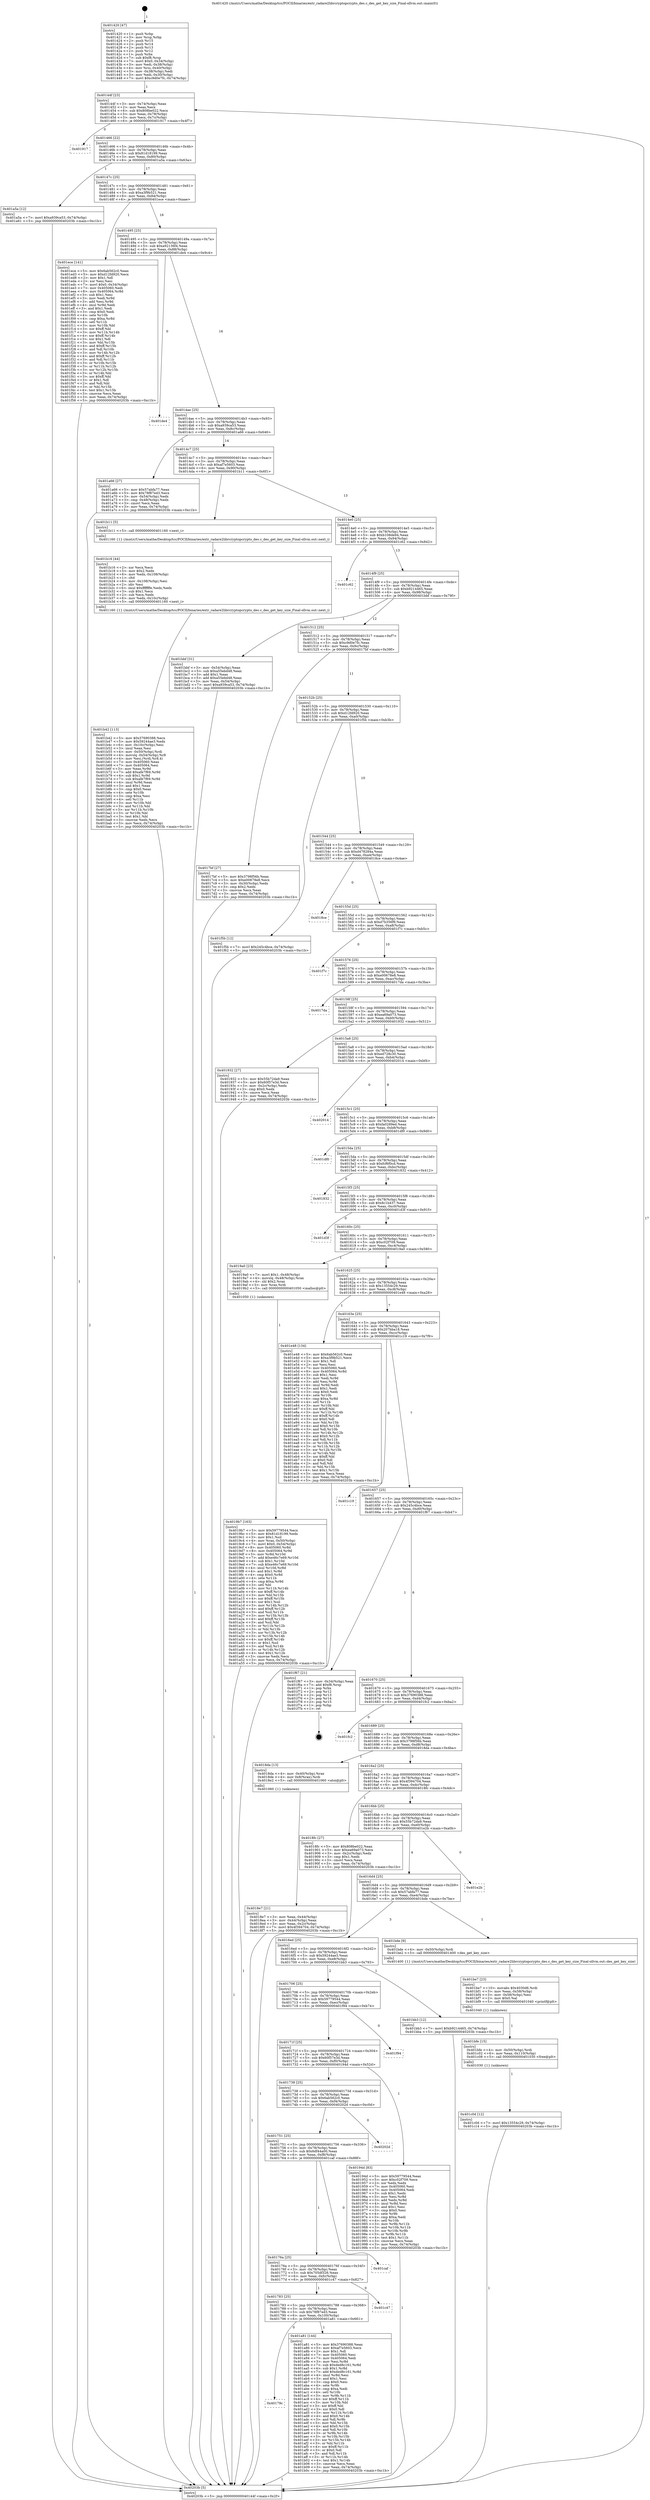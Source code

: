 digraph "0x401420" {
  label = "0x401420 (/mnt/c/Users/mathe/Desktop/tcc/POCII/binaries/extr_radare2librcryptopcrypto_des.c_des_get_key_size_Final-ollvm.out::main(0))"
  labelloc = "t"
  node[shape=record]

  Entry [label="",width=0.3,height=0.3,shape=circle,fillcolor=black,style=filled]
  "0x40144f" [label="{
     0x40144f [23]\l
     | [instrs]\l
     &nbsp;&nbsp;0x40144f \<+3\>: mov -0x74(%rbp),%eax\l
     &nbsp;&nbsp;0x401452 \<+2\>: mov %eax,%ecx\l
     &nbsp;&nbsp;0x401454 \<+6\>: sub $0x808be022,%ecx\l
     &nbsp;&nbsp;0x40145a \<+3\>: mov %eax,-0x78(%rbp)\l
     &nbsp;&nbsp;0x40145d \<+3\>: mov %ecx,-0x7c(%rbp)\l
     &nbsp;&nbsp;0x401460 \<+6\>: je 0000000000401917 \<main+0x4f7\>\l
  }"]
  "0x401917" [label="{
     0x401917\l
  }", style=dashed]
  "0x401466" [label="{
     0x401466 [22]\l
     | [instrs]\l
     &nbsp;&nbsp;0x401466 \<+5\>: jmp 000000000040146b \<main+0x4b\>\l
     &nbsp;&nbsp;0x40146b \<+3\>: mov -0x78(%rbp),%eax\l
     &nbsp;&nbsp;0x40146e \<+5\>: sub $0x81d18199,%eax\l
     &nbsp;&nbsp;0x401473 \<+3\>: mov %eax,-0x80(%rbp)\l
     &nbsp;&nbsp;0x401476 \<+6\>: je 0000000000401a5a \<main+0x63a\>\l
  }"]
  Exit [label="",width=0.3,height=0.3,shape=circle,fillcolor=black,style=filled,peripheries=2]
  "0x401a5a" [label="{
     0x401a5a [12]\l
     | [instrs]\l
     &nbsp;&nbsp;0x401a5a \<+7\>: movl $0xa939ca53,-0x74(%rbp)\l
     &nbsp;&nbsp;0x401a61 \<+5\>: jmp 000000000040203b \<main+0xc1b\>\l
  }"]
  "0x40147c" [label="{
     0x40147c [25]\l
     | [instrs]\l
     &nbsp;&nbsp;0x40147c \<+5\>: jmp 0000000000401481 \<main+0x61\>\l
     &nbsp;&nbsp;0x401481 \<+3\>: mov -0x78(%rbp),%eax\l
     &nbsp;&nbsp;0x401484 \<+5\>: sub $0xa3f9b521,%eax\l
     &nbsp;&nbsp;0x401489 \<+6\>: mov %eax,-0x84(%rbp)\l
     &nbsp;&nbsp;0x40148f \<+6\>: je 0000000000401ece \<main+0xaae\>\l
  }"]
  "0x401c0d" [label="{
     0x401c0d [12]\l
     | [instrs]\l
     &nbsp;&nbsp;0x401c0d \<+7\>: movl $0x13554c29,-0x74(%rbp)\l
     &nbsp;&nbsp;0x401c14 \<+5\>: jmp 000000000040203b \<main+0xc1b\>\l
  }"]
  "0x401ece" [label="{
     0x401ece [141]\l
     | [instrs]\l
     &nbsp;&nbsp;0x401ece \<+5\>: mov $0x6ab562c0,%eax\l
     &nbsp;&nbsp;0x401ed3 \<+5\>: mov $0xd12fd920,%ecx\l
     &nbsp;&nbsp;0x401ed8 \<+2\>: mov $0x1,%dl\l
     &nbsp;&nbsp;0x401eda \<+2\>: xor %esi,%esi\l
     &nbsp;&nbsp;0x401edc \<+7\>: movl $0x0,-0x34(%rbp)\l
     &nbsp;&nbsp;0x401ee3 \<+7\>: mov 0x405060,%edi\l
     &nbsp;&nbsp;0x401eea \<+8\>: mov 0x405064,%r8d\l
     &nbsp;&nbsp;0x401ef2 \<+3\>: sub $0x1,%esi\l
     &nbsp;&nbsp;0x401ef5 \<+3\>: mov %edi,%r9d\l
     &nbsp;&nbsp;0x401ef8 \<+3\>: add %esi,%r9d\l
     &nbsp;&nbsp;0x401efb \<+4\>: imul %r9d,%edi\l
     &nbsp;&nbsp;0x401eff \<+3\>: and $0x1,%edi\l
     &nbsp;&nbsp;0x401f02 \<+3\>: cmp $0x0,%edi\l
     &nbsp;&nbsp;0x401f05 \<+4\>: sete %r10b\l
     &nbsp;&nbsp;0x401f09 \<+4\>: cmp $0xa,%r8d\l
     &nbsp;&nbsp;0x401f0d \<+4\>: setl %r11b\l
     &nbsp;&nbsp;0x401f11 \<+3\>: mov %r10b,%bl\l
     &nbsp;&nbsp;0x401f14 \<+3\>: xor $0xff,%bl\l
     &nbsp;&nbsp;0x401f17 \<+3\>: mov %r11b,%r14b\l
     &nbsp;&nbsp;0x401f1a \<+4\>: xor $0xff,%r14b\l
     &nbsp;&nbsp;0x401f1e \<+3\>: xor $0x1,%dl\l
     &nbsp;&nbsp;0x401f21 \<+3\>: mov %bl,%r15b\l
     &nbsp;&nbsp;0x401f24 \<+4\>: and $0xff,%r15b\l
     &nbsp;&nbsp;0x401f28 \<+3\>: and %dl,%r10b\l
     &nbsp;&nbsp;0x401f2b \<+3\>: mov %r14b,%r12b\l
     &nbsp;&nbsp;0x401f2e \<+4\>: and $0xff,%r12b\l
     &nbsp;&nbsp;0x401f32 \<+3\>: and %dl,%r11b\l
     &nbsp;&nbsp;0x401f35 \<+3\>: or %r10b,%r15b\l
     &nbsp;&nbsp;0x401f38 \<+3\>: or %r11b,%r12b\l
     &nbsp;&nbsp;0x401f3b \<+3\>: xor %r12b,%r15b\l
     &nbsp;&nbsp;0x401f3e \<+3\>: or %r14b,%bl\l
     &nbsp;&nbsp;0x401f41 \<+3\>: xor $0xff,%bl\l
     &nbsp;&nbsp;0x401f44 \<+3\>: or $0x1,%dl\l
     &nbsp;&nbsp;0x401f47 \<+2\>: and %dl,%bl\l
     &nbsp;&nbsp;0x401f49 \<+3\>: or %bl,%r15b\l
     &nbsp;&nbsp;0x401f4c \<+4\>: test $0x1,%r15b\l
     &nbsp;&nbsp;0x401f50 \<+3\>: cmovne %ecx,%eax\l
     &nbsp;&nbsp;0x401f53 \<+3\>: mov %eax,-0x74(%rbp)\l
     &nbsp;&nbsp;0x401f56 \<+5\>: jmp 000000000040203b \<main+0xc1b\>\l
  }"]
  "0x401495" [label="{
     0x401495 [25]\l
     | [instrs]\l
     &nbsp;&nbsp;0x401495 \<+5\>: jmp 000000000040149a \<main+0x7a\>\l
     &nbsp;&nbsp;0x40149a \<+3\>: mov -0x78(%rbp),%eax\l
     &nbsp;&nbsp;0x40149d \<+5\>: sub $0xa92136f4,%eax\l
     &nbsp;&nbsp;0x4014a2 \<+6\>: mov %eax,-0x88(%rbp)\l
     &nbsp;&nbsp;0x4014a8 \<+6\>: je 0000000000401de4 \<main+0x9c4\>\l
  }"]
  "0x401bfe" [label="{
     0x401bfe [15]\l
     | [instrs]\l
     &nbsp;&nbsp;0x401bfe \<+4\>: mov -0x50(%rbp),%rdi\l
     &nbsp;&nbsp;0x401c02 \<+6\>: mov %eax,-0x110(%rbp)\l
     &nbsp;&nbsp;0x401c08 \<+5\>: call 0000000000401030 \<free@plt\>\l
     | [calls]\l
     &nbsp;&nbsp;0x401030 \{1\} (unknown)\l
  }"]
  "0x401de4" [label="{
     0x401de4\l
  }", style=dashed]
  "0x4014ae" [label="{
     0x4014ae [25]\l
     | [instrs]\l
     &nbsp;&nbsp;0x4014ae \<+5\>: jmp 00000000004014b3 \<main+0x93\>\l
     &nbsp;&nbsp;0x4014b3 \<+3\>: mov -0x78(%rbp),%eax\l
     &nbsp;&nbsp;0x4014b6 \<+5\>: sub $0xa939ca53,%eax\l
     &nbsp;&nbsp;0x4014bb \<+6\>: mov %eax,-0x8c(%rbp)\l
     &nbsp;&nbsp;0x4014c1 \<+6\>: je 0000000000401a66 \<main+0x646\>\l
  }"]
  "0x401be7" [label="{
     0x401be7 [23]\l
     | [instrs]\l
     &nbsp;&nbsp;0x401be7 \<+10\>: movabs $0x4030d6,%rdi\l
     &nbsp;&nbsp;0x401bf1 \<+3\>: mov %eax,-0x58(%rbp)\l
     &nbsp;&nbsp;0x401bf4 \<+3\>: mov -0x58(%rbp),%esi\l
     &nbsp;&nbsp;0x401bf7 \<+2\>: mov $0x0,%al\l
     &nbsp;&nbsp;0x401bf9 \<+5\>: call 0000000000401040 \<printf@plt\>\l
     | [calls]\l
     &nbsp;&nbsp;0x401040 \{1\} (unknown)\l
  }"]
  "0x401a66" [label="{
     0x401a66 [27]\l
     | [instrs]\l
     &nbsp;&nbsp;0x401a66 \<+5\>: mov $0x57abfa77,%eax\l
     &nbsp;&nbsp;0x401a6b \<+5\>: mov $0x78f87ed3,%ecx\l
     &nbsp;&nbsp;0x401a70 \<+3\>: mov -0x54(%rbp),%edx\l
     &nbsp;&nbsp;0x401a73 \<+3\>: cmp -0x48(%rbp),%edx\l
     &nbsp;&nbsp;0x401a76 \<+3\>: cmovl %ecx,%eax\l
     &nbsp;&nbsp;0x401a79 \<+3\>: mov %eax,-0x74(%rbp)\l
     &nbsp;&nbsp;0x401a7c \<+5\>: jmp 000000000040203b \<main+0xc1b\>\l
  }"]
  "0x4014c7" [label="{
     0x4014c7 [25]\l
     | [instrs]\l
     &nbsp;&nbsp;0x4014c7 \<+5\>: jmp 00000000004014cc \<main+0xac\>\l
     &nbsp;&nbsp;0x4014cc \<+3\>: mov -0x78(%rbp),%eax\l
     &nbsp;&nbsp;0x4014cf \<+5\>: sub $0xaf7e5603,%eax\l
     &nbsp;&nbsp;0x4014d4 \<+6\>: mov %eax,-0x90(%rbp)\l
     &nbsp;&nbsp;0x4014da \<+6\>: je 0000000000401b11 \<main+0x6f1\>\l
  }"]
  "0x401b42" [label="{
     0x401b42 [113]\l
     | [instrs]\l
     &nbsp;&nbsp;0x401b42 \<+5\>: mov $0x37690388,%ecx\l
     &nbsp;&nbsp;0x401b47 \<+5\>: mov $0x59244ae3,%edx\l
     &nbsp;&nbsp;0x401b4c \<+6\>: mov -0x10c(%rbp),%esi\l
     &nbsp;&nbsp;0x401b52 \<+3\>: imul %eax,%esi\l
     &nbsp;&nbsp;0x401b55 \<+4\>: mov -0x50(%rbp),%rdi\l
     &nbsp;&nbsp;0x401b59 \<+4\>: movslq -0x54(%rbp),%r8\l
     &nbsp;&nbsp;0x401b5d \<+4\>: mov %esi,(%rdi,%r8,4)\l
     &nbsp;&nbsp;0x401b61 \<+7\>: mov 0x405060,%eax\l
     &nbsp;&nbsp;0x401b68 \<+7\>: mov 0x405064,%esi\l
     &nbsp;&nbsp;0x401b6f \<+3\>: mov %eax,%r9d\l
     &nbsp;&nbsp;0x401b72 \<+7\>: add $0xafe7f69,%r9d\l
     &nbsp;&nbsp;0x401b79 \<+4\>: sub $0x1,%r9d\l
     &nbsp;&nbsp;0x401b7d \<+7\>: sub $0xafe7f69,%r9d\l
     &nbsp;&nbsp;0x401b84 \<+4\>: imul %r9d,%eax\l
     &nbsp;&nbsp;0x401b88 \<+3\>: and $0x1,%eax\l
     &nbsp;&nbsp;0x401b8b \<+3\>: cmp $0x0,%eax\l
     &nbsp;&nbsp;0x401b8e \<+4\>: sete %r10b\l
     &nbsp;&nbsp;0x401b92 \<+3\>: cmp $0xa,%esi\l
     &nbsp;&nbsp;0x401b95 \<+4\>: setl %r11b\l
     &nbsp;&nbsp;0x401b99 \<+3\>: mov %r10b,%bl\l
     &nbsp;&nbsp;0x401b9c \<+3\>: and %r11b,%bl\l
     &nbsp;&nbsp;0x401b9f \<+3\>: xor %r11b,%r10b\l
     &nbsp;&nbsp;0x401ba2 \<+3\>: or %r10b,%bl\l
     &nbsp;&nbsp;0x401ba5 \<+3\>: test $0x1,%bl\l
     &nbsp;&nbsp;0x401ba8 \<+3\>: cmovne %edx,%ecx\l
     &nbsp;&nbsp;0x401bab \<+3\>: mov %ecx,-0x74(%rbp)\l
     &nbsp;&nbsp;0x401bae \<+5\>: jmp 000000000040203b \<main+0xc1b\>\l
  }"]
  "0x401b11" [label="{
     0x401b11 [5]\l
     | [instrs]\l
     &nbsp;&nbsp;0x401b11 \<+5\>: call 0000000000401160 \<next_i\>\l
     | [calls]\l
     &nbsp;&nbsp;0x401160 \{1\} (/mnt/c/Users/mathe/Desktop/tcc/POCII/binaries/extr_radare2librcryptopcrypto_des.c_des_get_key_size_Final-ollvm.out::next_i)\l
  }"]
  "0x4014e0" [label="{
     0x4014e0 [25]\l
     | [instrs]\l
     &nbsp;&nbsp;0x4014e0 \<+5\>: jmp 00000000004014e5 \<main+0xc5\>\l
     &nbsp;&nbsp;0x4014e5 \<+3\>: mov -0x78(%rbp),%eax\l
     &nbsp;&nbsp;0x4014e8 \<+5\>: sub $0xb108de94,%eax\l
     &nbsp;&nbsp;0x4014ed \<+6\>: mov %eax,-0x94(%rbp)\l
     &nbsp;&nbsp;0x4014f3 \<+6\>: je 0000000000401c62 \<main+0x842\>\l
  }"]
  "0x401b16" [label="{
     0x401b16 [44]\l
     | [instrs]\l
     &nbsp;&nbsp;0x401b16 \<+2\>: xor %ecx,%ecx\l
     &nbsp;&nbsp;0x401b18 \<+5\>: mov $0x2,%edx\l
     &nbsp;&nbsp;0x401b1d \<+6\>: mov %edx,-0x108(%rbp)\l
     &nbsp;&nbsp;0x401b23 \<+1\>: cltd\l
     &nbsp;&nbsp;0x401b24 \<+6\>: mov -0x108(%rbp),%esi\l
     &nbsp;&nbsp;0x401b2a \<+2\>: idiv %esi\l
     &nbsp;&nbsp;0x401b2c \<+6\>: imul $0xfffffffe,%edx,%edx\l
     &nbsp;&nbsp;0x401b32 \<+3\>: sub $0x1,%ecx\l
     &nbsp;&nbsp;0x401b35 \<+2\>: sub %ecx,%edx\l
     &nbsp;&nbsp;0x401b37 \<+6\>: mov %edx,-0x10c(%rbp)\l
     &nbsp;&nbsp;0x401b3d \<+5\>: call 0000000000401160 \<next_i\>\l
     | [calls]\l
     &nbsp;&nbsp;0x401160 \{1\} (/mnt/c/Users/mathe/Desktop/tcc/POCII/binaries/extr_radare2librcryptopcrypto_des.c_des_get_key_size_Final-ollvm.out::next_i)\l
  }"]
  "0x401c62" [label="{
     0x401c62\l
  }", style=dashed]
  "0x4014f9" [label="{
     0x4014f9 [25]\l
     | [instrs]\l
     &nbsp;&nbsp;0x4014f9 \<+5\>: jmp 00000000004014fe \<main+0xde\>\l
     &nbsp;&nbsp;0x4014fe \<+3\>: mov -0x78(%rbp),%eax\l
     &nbsp;&nbsp;0x401501 \<+5\>: sub $0xb9214465,%eax\l
     &nbsp;&nbsp;0x401506 \<+6\>: mov %eax,-0x98(%rbp)\l
     &nbsp;&nbsp;0x40150c \<+6\>: je 0000000000401bbf \<main+0x79f\>\l
  }"]
  "0x40179c" [label="{
     0x40179c\l
  }", style=dashed]
  "0x401bbf" [label="{
     0x401bbf [31]\l
     | [instrs]\l
     &nbsp;&nbsp;0x401bbf \<+3\>: mov -0x54(%rbp),%eax\l
     &nbsp;&nbsp;0x401bc2 \<+5\>: sub $0xa55ebd48,%eax\l
     &nbsp;&nbsp;0x401bc7 \<+3\>: add $0x1,%eax\l
     &nbsp;&nbsp;0x401bca \<+5\>: add $0xa55ebd48,%eax\l
     &nbsp;&nbsp;0x401bcf \<+3\>: mov %eax,-0x54(%rbp)\l
     &nbsp;&nbsp;0x401bd2 \<+7\>: movl $0xa939ca53,-0x74(%rbp)\l
     &nbsp;&nbsp;0x401bd9 \<+5\>: jmp 000000000040203b \<main+0xc1b\>\l
  }"]
  "0x401512" [label="{
     0x401512 [25]\l
     | [instrs]\l
     &nbsp;&nbsp;0x401512 \<+5\>: jmp 0000000000401517 \<main+0xf7\>\l
     &nbsp;&nbsp;0x401517 \<+3\>: mov -0x78(%rbp),%eax\l
     &nbsp;&nbsp;0x40151a \<+5\>: sub $0xc9d0e7fc,%eax\l
     &nbsp;&nbsp;0x40151f \<+6\>: mov %eax,-0x9c(%rbp)\l
     &nbsp;&nbsp;0x401525 \<+6\>: je 00000000004017bf \<main+0x39f\>\l
  }"]
  "0x401a81" [label="{
     0x401a81 [144]\l
     | [instrs]\l
     &nbsp;&nbsp;0x401a81 \<+5\>: mov $0x37690388,%eax\l
     &nbsp;&nbsp;0x401a86 \<+5\>: mov $0xaf7e5603,%ecx\l
     &nbsp;&nbsp;0x401a8b \<+2\>: mov $0x1,%dl\l
     &nbsp;&nbsp;0x401a8d \<+7\>: mov 0x405060,%esi\l
     &nbsp;&nbsp;0x401a94 \<+7\>: mov 0x405064,%edi\l
     &nbsp;&nbsp;0x401a9b \<+3\>: mov %esi,%r8d\l
     &nbsp;&nbsp;0x401a9e \<+7\>: sub $0xded8c161,%r8d\l
     &nbsp;&nbsp;0x401aa5 \<+4\>: sub $0x1,%r8d\l
     &nbsp;&nbsp;0x401aa9 \<+7\>: add $0xded8c161,%r8d\l
     &nbsp;&nbsp;0x401ab0 \<+4\>: imul %r8d,%esi\l
     &nbsp;&nbsp;0x401ab4 \<+3\>: and $0x1,%esi\l
     &nbsp;&nbsp;0x401ab7 \<+3\>: cmp $0x0,%esi\l
     &nbsp;&nbsp;0x401aba \<+4\>: sete %r9b\l
     &nbsp;&nbsp;0x401abe \<+3\>: cmp $0xa,%edi\l
     &nbsp;&nbsp;0x401ac1 \<+4\>: setl %r10b\l
     &nbsp;&nbsp;0x401ac5 \<+3\>: mov %r9b,%r11b\l
     &nbsp;&nbsp;0x401ac8 \<+4\>: xor $0xff,%r11b\l
     &nbsp;&nbsp;0x401acc \<+3\>: mov %r10b,%bl\l
     &nbsp;&nbsp;0x401acf \<+3\>: xor $0xff,%bl\l
     &nbsp;&nbsp;0x401ad2 \<+3\>: xor $0x0,%dl\l
     &nbsp;&nbsp;0x401ad5 \<+3\>: mov %r11b,%r14b\l
     &nbsp;&nbsp;0x401ad8 \<+4\>: and $0x0,%r14b\l
     &nbsp;&nbsp;0x401adc \<+3\>: and %dl,%r9b\l
     &nbsp;&nbsp;0x401adf \<+3\>: mov %bl,%r15b\l
     &nbsp;&nbsp;0x401ae2 \<+4\>: and $0x0,%r15b\l
     &nbsp;&nbsp;0x401ae6 \<+3\>: and %dl,%r10b\l
     &nbsp;&nbsp;0x401ae9 \<+3\>: or %r9b,%r14b\l
     &nbsp;&nbsp;0x401aec \<+3\>: or %r10b,%r15b\l
     &nbsp;&nbsp;0x401aef \<+3\>: xor %r15b,%r14b\l
     &nbsp;&nbsp;0x401af2 \<+3\>: or %bl,%r11b\l
     &nbsp;&nbsp;0x401af5 \<+4\>: xor $0xff,%r11b\l
     &nbsp;&nbsp;0x401af9 \<+3\>: or $0x0,%dl\l
     &nbsp;&nbsp;0x401afc \<+3\>: and %dl,%r11b\l
     &nbsp;&nbsp;0x401aff \<+3\>: or %r11b,%r14b\l
     &nbsp;&nbsp;0x401b02 \<+4\>: test $0x1,%r14b\l
     &nbsp;&nbsp;0x401b06 \<+3\>: cmovne %ecx,%eax\l
     &nbsp;&nbsp;0x401b09 \<+3\>: mov %eax,-0x74(%rbp)\l
     &nbsp;&nbsp;0x401b0c \<+5\>: jmp 000000000040203b \<main+0xc1b\>\l
  }"]
  "0x4017bf" [label="{
     0x4017bf [27]\l
     | [instrs]\l
     &nbsp;&nbsp;0x4017bf \<+5\>: mov $0x3798f56b,%eax\l
     &nbsp;&nbsp;0x4017c4 \<+5\>: mov $0xe00678e8,%ecx\l
     &nbsp;&nbsp;0x4017c9 \<+3\>: mov -0x30(%rbp),%edx\l
     &nbsp;&nbsp;0x4017cc \<+3\>: cmp $0x2,%edx\l
     &nbsp;&nbsp;0x4017cf \<+3\>: cmovne %ecx,%eax\l
     &nbsp;&nbsp;0x4017d2 \<+3\>: mov %eax,-0x74(%rbp)\l
     &nbsp;&nbsp;0x4017d5 \<+5\>: jmp 000000000040203b \<main+0xc1b\>\l
  }"]
  "0x40152b" [label="{
     0x40152b [25]\l
     | [instrs]\l
     &nbsp;&nbsp;0x40152b \<+5\>: jmp 0000000000401530 \<main+0x110\>\l
     &nbsp;&nbsp;0x401530 \<+3\>: mov -0x78(%rbp),%eax\l
     &nbsp;&nbsp;0x401533 \<+5\>: sub $0xd12fd920,%eax\l
     &nbsp;&nbsp;0x401538 \<+6\>: mov %eax,-0xa0(%rbp)\l
     &nbsp;&nbsp;0x40153e \<+6\>: je 0000000000401f5b \<main+0xb3b\>\l
  }"]
  "0x40203b" [label="{
     0x40203b [5]\l
     | [instrs]\l
     &nbsp;&nbsp;0x40203b \<+5\>: jmp 000000000040144f \<main+0x2f\>\l
  }"]
  "0x401420" [label="{
     0x401420 [47]\l
     | [instrs]\l
     &nbsp;&nbsp;0x401420 \<+1\>: push %rbp\l
     &nbsp;&nbsp;0x401421 \<+3\>: mov %rsp,%rbp\l
     &nbsp;&nbsp;0x401424 \<+2\>: push %r15\l
     &nbsp;&nbsp;0x401426 \<+2\>: push %r14\l
     &nbsp;&nbsp;0x401428 \<+2\>: push %r13\l
     &nbsp;&nbsp;0x40142a \<+2\>: push %r12\l
     &nbsp;&nbsp;0x40142c \<+1\>: push %rbx\l
     &nbsp;&nbsp;0x40142d \<+7\>: sub $0xf8,%rsp\l
     &nbsp;&nbsp;0x401434 \<+7\>: movl $0x0,-0x34(%rbp)\l
     &nbsp;&nbsp;0x40143b \<+3\>: mov %edi,-0x38(%rbp)\l
     &nbsp;&nbsp;0x40143e \<+4\>: mov %rsi,-0x40(%rbp)\l
     &nbsp;&nbsp;0x401442 \<+3\>: mov -0x38(%rbp),%edi\l
     &nbsp;&nbsp;0x401445 \<+3\>: mov %edi,-0x30(%rbp)\l
     &nbsp;&nbsp;0x401448 \<+7\>: movl $0xc9d0e7fc,-0x74(%rbp)\l
  }"]
  "0x401783" [label="{
     0x401783 [25]\l
     | [instrs]\l
     &nbsp;&nbsp;0x401783 \<+5\>: jmp 0000000000401788 \<main+0x368\>\l
     &nbsp;&nbsp;0x401788 \<+3\>: mov -0x78(%rbp),%eax\l
     &nbsp;&nbsp;0x40178b \<+5\>: sub $0x78f87ed3,%eax\l
     &nbsp;&nbsp;0x401790 \<+6\>: mov %eax,-0x100(%rbp)\l
     &nbsp;&nbsp;0x401796 \<+6\>: je 0000000000401a81 \<main+0x661\>\l
  }"]
  "0x401f5b" [label="{
     0x401f5b [12]\l
     | [instrs]\l
     &nbsp;&nbsp;0x401f5b \<+7\>: movl $0x245c4bce,-0x74(%rbp)\l
     &nbsp;&nbsp;0x401f62 \<+5\>: jmp 000000000040203b \<main+0xc1b\>\l
  }"]
  "0x401544" [label="{
     0x401544 [25]\l
     | [instrs]\l
     &nbsp;&nbsp;0x401544 \<+5\>: jmp 0000000000401549 \<main+0x129\>\l
     &nbsp;&nbsp;0x401549 \<+3\>: mov -0x78(%rbp),%eax\l
     &nbsp;&nbsp;0x40154c \<+5\>: sub $0xd478284a,%eax\l
     &nbsp;&nbsp;0x401551 \<+6\>: mov %eax,-0xa4(%rbp)\l
     &nbsp;&nbsp;0x401557 \<+6\>: je 00000000004018ce \<main+0x4ae\>\l
  }"]
  "0x401c47" [label="{
     0x401c47\l
  }", style=dashed]
  "0x4018ce" [label="{
     0x4018ce\l
  }", style=dashed]
  "0x40155d" [label="{
     0x40155d [25]\l
     | [instrs]\l
     &nbsp;&nbsp;0x40155d \<+5\>: jmp 0000000000401562 \<main+0x142\>\l
     &nbsp;&nbsp;0x401562 \<+3\>: mov -0x78(%rbp),%eax\l
     &nbsp;&nbsp;0x401565 \<+5\>: sub $0xd7b356f9,%eax\l
     &nbsp;&nbsp;0x40156a \<+6\>: mov %eax,-0xa8(%rbp)\l
     &nbsp;&nbsp;0x401570 \<+6\>: je 0000000000401f7c \<main+0xb5c\>\l
  }"]
  "0x40176a" [label="{
     0x40176a [25]\l
     | [instrs]\l
     &nbsp;&nbsp;0x40176a \<+5\>: jmp 000000000040176f \<main+0x34f\>\l
     &nbsp;&nbsp;0x40176f \<+3\>: mov -0x78(%rbp),%eax\l
     &nbsp;&nbsp;0x401772 \<+5\>: sub $0x705df326,%eax\l
     &nbsp;&nbsp;0x401777 \<+6\>: mov %eax,-0xfc(%rbp)\l
     &nbsp;&nbsp;0x40177d \<+6\>: je 0000000000401c47 \<main+0x827\>\l
  }"]
  "0x401f7c" [label="{
     0x401f7c\l
  }", style=dashed]
  "0x401576" [label="{
     0x401576 [25]\l
     | [instrs]\l
     &nbsp;&nbsp;0x401576 \<+5\>: jmp 000000000040157b \<main+0x15b\>\l
     &nbsp;&nbsp;0x40157b \<+3\>: mov -0x78(%rbp),%eax\l
     &nbsp;&nbsp;0x40157e \<+5\>: sub $0xe00678e8,%eax\l
     &nbsp;&nbsp;0x401583 \<+6\>: mov %eax,-0xac(%rbp)\l
     &nbsp;&nbsp;0x401589 \<+6\>: je 00000000004017da \<main+0x3ba\>\l
  }"]
  "0x401caf" [label="{
     0x401caf\l
  }", style=dashed]
  "0x4017da" [label="{
     0x4017da\l
  }", style=dashed]
  "0x40158f" [label="{
     0x40158f [25]\l
     | [instrs]\l
     &nbsp;&nbsp;0x40158f \<+5\>: jmp 0000000000401594 \<main+0x174\>\l
     &nbsp;&nbsp;0x401594 \<+3\>: mov -0x78(%rbp),%eax\l
     &nbsp;&nbsp;0x401597 \<+5\>: sub $0xea69a073,%eax\l
     &nbsp;&nbsp;0x40159c \<+6\>: mov %eax,-0xb0(%rbp)\l
     &nbsp;&nbsp;0x4015a2 \<+6\>: je 0000000000401932 \<main+0x512\>\l
  }"]
  "0x401751" [label="{
     0x401751 [25]\l
     | [instrs]\l
     &nbsp;&nbsp;0x401751 \<+5\>: jmp 0000000000401756 \<main+0x336\>\l
     &nbsp;&nbsp;0x401756 \<+3\>: mov -0x78(%rbp),%eax\l
     &nbsp;&nbsp;0x401759 \<+5\>: sub $0x6df44a00,%eax\l
     &nbsp;&nbsp;0x40175e \<+6\>: mov %eax,-0xf8(%rbp)\l
     &nbsp;&nbsp;0x401764 \<+6\>: je 0000000000401caf \<main+0x88f\>\l
  }"]
  "0x401932" [label="{
     0x401932 [27]\l
     | [instrs]\l
     &nbsp;&nbsp;0x401932 \<+5\>: mov $0x55b72da9,%eax\l
     &nbsp;&nbsp;0x401937 \<+5\>: mov $0x60f57e3d,%ecx\l
     &nbsp;&nbsp;0x40193c \<+3\>: mov -0x2c(%rbp),%edx\l
     &nbsp;&nbsp;0x40193f \<+3\>: cmp $0x0,%edx\l
     &nbsp;&nbsp;0x401942 \<+3\>: cmove %ecx,%eax\l
     &nbsp;&nbsp;0x401945 \<+3\>: mov %eax,-0x74(%rbp)\l
     &nbsp;&nbsp;0x401948 \<+5\>: jmp 000000000040203b \<main+0xc1b\>\l
  }"]
  "0x4015a8" [label="{
     0x4015a8 [25]\l
     | [instrs]\l
     &nbsp;&nbsp;0x4015a8 \<+5\>: jmp 00000000004015ad \<main+0x18d\>\l
     &nbsp;&nbsp;0x4015ad \<+3\>: mov -0x78(%rbp),%eax\l
     &nbsp;&nbsp;0x4015b0 \<+5\>: sub $0xed728c30,%eax\l
     &nbsp;&nbsp;0x4015b5 \<+6\>: mov %eax,-0xb4(%rbp)\l
     &nbsp;&nbsp;0x4015bb \<+6\>: je 0000000000402014 \<main+0xbf4\>\l
  }"]
  "0x40202d" [label="{
     0x40202d\l
  }", style=dashed]
  "0x402014" [label="{
     0x402014\l
  }", style=dashed]
  "0x4015c1" [label="{
     0x4015c1 [25]\l
     | [instrs]\l
     &nbsp;&nbsp;0x4015c1 \<+5\>: jmp 00000000004015c6 \<main+0x1a6\>\l
     &nbsp;&nbsp;0x4015c6 \<+3\>: mov -0x78(%rbp),%eax\l
     &nbsp;&nbsp;0x4015c9 \<+5\>: sub $0xfa0289ed,%eax\l
     &nbsp;&nbsp;0x4015ce \<+6\>: mov %eax,-0xb8(%rbp)\l
     &nbsp;&nbsp;0x4015d4 \<+6\>: je 0000000000401df0 \<main+0x9d0\>\l
  }"]
  "0x4019b7" [label="{
     0x4019b7 [163]\l
     | [instrs]\l
     &nbsp;&nbsp;0x4019b7 \<+5\>: mov $0x59779544,%ecx\l
     &nbsp;&nbsp;0x4019bc \<+5\>: mov $0x81d18199,%edx\l
     &nbsp;&nbsp;0x4019c1 \<+3\>: mov $0x1,%sil\l
     &nbsp;&nbsp;0x4019c4 \<+4\>: mov %rax,-0x50(%rbp)\l
     &nbsp;&nbsp;0x4019c8 \<+7\>: movl $0x0,-0x54(%rbp)\l
     &nbsp;&nbsp;0x4019cf \<+8\>: mov 0x405060,%r8d\l
     &nbsp;&nbsp;0x4019d7 \<+8\>: mov 0x405064,%r9d\l
     &nbsp;&nbsp;0x4019df \<+3\>: mov %r8d,%r10d\l
     &nbsp;&nbsp;0x4019e2 \<+7\>: add $0xe46c7e69,%r10d\l
     &nbsp;&nbsp;0x4019e9 \<+4\>: sub $0x1,%r10d\l
     &nbsp;&nbsp;0x4019ed \<+7\>: sub $0xe46c7e69,%r10d\l
     &nbsp;&nbsp;0x4019f4 \<+4\>: imul %r10d,%r8d\l
     &nbsp;&nbsp;0x4019f8 \<+4\>: and $0x1,%r8d\l
     &nbsp;&nbsp;0x4019fc \<+4\>: cmp $0x0,%r8d\l
     &nbsp;&nbsp;0x401a00 \<+4\>: sete %r11b\l
     &nbsp;&nbsp;0x401a04 \<+4\>: cmp $0xa,%r9d\l
     &nbsp;&nbsp;0x401a08 \<+3\>: setl %bl\l
     &nbsp;&nbsp;0x401a0b \<+3\>: mov %r11b,%r14b\l
     &nbsp;&nbsp;0x401a0e \<+4\>: xor $0xff,%r14b\l
     &nbsp;&nbsp;0x401a12 \<+3\>: mov %bl,%r15b\l
     &nbsp;&nbsp;0x401a15 \<+4\>: xor $0xff,%r15b\l
     &nbsp;&nbsp;0x401a19 \<+4\>: xor $0x1,%sil\l
     &nbsp;&nbsp;0x401a1d \<+3\>: mov %r14b,%r12b\l
     &nbsp;&nbsp;0x401a20 \<+4\>: and $0xff,%r12b\l
     &nbsp;&nbsp;0x401a24 \<+3\>: and %sil,%r11b\l
     &nbsp;&nbsp;0x401a27 \<+3\>: mov %r15b,%r13b\l
     &nbsp;&nbsp;0x401a2a \<+4\>: and $0xff,%r13b\l
     &nbsp;&nbsp;0x401a2e \<+3\>: and %sil,%bl\l
     &nbsp;&nbsp;0x401a31 \<+3\>: or %r11b,%r12b\l
     &nbsp;&nbsp;0x401a34 \<+3\>: or %bl,%r13b\l
     &nbsp;&nbsp;0x401a37 \<+3\>: xor %r13b,%r12b\l
     &nbsp;&nbsp;0x401a3a \<+3\>: or %r15b,%r14b\l
     &nbsp;&nbsp;0x401a3d \<+4\>: xor $0xff,%r14b\l
     &nbsp;&nbsp;0x401a41 \<+4\>: or $0x1,%sil\l
     &nbsp;&nbsp;0x401a45 \<+3\>: and %sil,%r14b\l
     &nbsp;&nbsp;0x401a48 \<+3\>: or %r14b,%r12b\l
     &nbsp;&nbsp;0x401a4b \<+4\>: test $0x1,%r12b\l
     &nbsp;&nbsp;0x401a4f \<+3\>: cmovne %edx,%ecx\l
     &nbsp;&nbsp;0x401a52 \<+3\>: mov %ecx,-0x74(%rbp)\l
     &nbsp;&nbsp;0x401a55 \<+5\>: jmp 000000000040203b \<main+0xc1b\>\l
  }"]
  "0x401df0" [label="{
     0x401df0\l
  }", style=dashed]
  "0x4015da" [label="{
     0x4015da [25]\l
     | [instrs]\l
     &nbsp;&nbsp;0x4015da \<+5\>: jmp 00000000004015df \<main+0x1bf\>\l
     &nbsp;&nbsp;0x4015df \<+3\>: mov -0x78(%rbp),%eax\l
     &nbsp;&nbsp;0x4015e2 \<+5\>: sub $0xfcf6f0cd,%eax\l
     &nbsp;&nbsp;0x4015e7 \<+6\>: mov %eax,-0xbc(%rbp)\l
     &nbsp;&nbsp;0x4015ed \<+6\>: je 0000000000401832 \<main+0x412\>\l
  }"]
  "0x401738" [label="{
     0x401738 [25]\l
     | [instrs]\l
     &nbsp;&nbsp;0x401738 \<+5\>: jmp 000000000040173d \<main+0x31d\>\l
     &nbsp;&nbsp;0x40173d \<+3\>: mov -0x78(%rbp),%eax\l
     &nbsp;&nbsp;0x401740 \<+5\>: sub $0x6ab562c0,%eax\l
     &nbsp;&nbsp;0x401745 \<+6\>: mov %eax,-0xf4(%rbp)\l
     &nbsp;&nbsp;0x40174b \<+6\>: je 000000000040202d \<main+0xc0d\>\l
  }"]
  "0x401832" [label="{
     0x401832\l
  }", style=dashed]
  "0x4015f3" [label="{
     0x4015f3 [25]\l
     | [instrs]\l
     &nbsp;&nbsp;0x4015f3 \<+5\>: jmp 00000000004015f8 \<main+0x1d8\>\l
     &nbsp;&nbsp;0x4015f8 \<+3\>: mov -0x78(%rbp),%eax\l
     &nbsp;&nbsp;0x4015fb \<+5\>: sub $0x8c1b437,%eax\l
     &nbsp;&nbsp;0x401600 \<+6\>: mov %eax,-0xc0(%rbp)\l
     &nbsp;&nbsp;0x401606 \<+6\>: je 0000000000401d3f \<main+0x91f\>\l
  }"]
  "0x40194d" [label="{
     0x40194d [83]\l
     | [instrs]\l
     &nbsp;&nbsp;0x40194d \<+5\>: mov $0x59779544,%eax\l
     &nbsp;&nbsp;0x401952 \<+5\>: mov $0xc02f709,%ecx\l
     &nbsp;&nbsp;0x401957 \<+2\>: xor %edx,%edx\l
     &nbsp;&nbsp;0x401959 \<+7\>: mov 0x405060,%esi\l
     &nbsp;&nbsp;0x401960 \<+7\>: mov 0x405064,%edi\l
     &nbsp;&nbsp;0x401967 \<+3\>: sub $0x1,%edx\l
     &nbsp;&nbsp;0x40196a \<+3\>: mov %esi,%r8d\l
     &nbsp;&nbsp;0x40196d \<+3\>: add %edx,%r8d\l
     &nbsp;&nbsp;0x401970 \<+4\>: imul %r8d,%esi\l
     &nbsp;&nbsp;0x401974 \<+3\>: and $0x1,%esi\l
     &nbsp;&nbsp;0x401977 \<+3\>: cmp $0x0,%esi\l
     &nbsp;&nbsp;0x40197a \<+4\>: sete %r9b\l
     &nbsp;&nbsp;0x40197e \<+3\>: cmp $0xa,%edi\l
     &nbsp;&nbsp;0x401981 \<+4\>: setl %r10b\l
     &nbsp;&nbsp;0x401985 \<+3\>: mov %r9b,%r11b\l
     &nbsp;&nbsp;0x401988 \<+3\>: and %r10b,%r11b\l
     &nbsp;&nbsp;0x40198b \<+3\>: xor %r10b,%r9b\l
     &nbsp;&nbsp;0x40198e \<+3\>: or %r9b,%r11b\l
     &nbsp;&nbsp;0x401991 \<+4\>: test $0x1,%r11b\l
     &nbsp;&nbsp;0x401995 \<+3\>: cmovne %ecx,%eax\l
     &nbsp;&nbsp;0x401998 \<+3\>: mov %eax,-0x74(%rbp)\l
     &nbsp;&nbsp;0x40199b \<+5\>: jmp 000000000040203b \<main+0xc1b\>\l
  }"]
  "0x401d3f" [label="{
     0x401d3f\l
  }", style=dashed]
  "0x40160c" [label="{
     0x40160c [25]\l
     | [instrs]\l
     &nbsp;&nbsp;0x40160c \<+5\>: jmp 0000000000401611 \<main+0x1f1\>\l
     &nbsp;&nbsp;0x401611 \<+3\>: mov -0x78(%rbp),%eax\l
     &nbsp;&nbsp;0x401614 \<+5\>: sub $0xc02f709,%eax\l
     &nbsp;&nbsp;0x401619 \<+6\>: mov %eax,-0xc4(%rbp)\l
     &nbsp;&nbsp;0x40161f \<+6\>: je 00000000004019a0 \<main+0x580\>\l
  }"]
  "0x40171f" [label="{
     0x40171f [25]\l
     | [instrs]\l
     &nbsp;&nbsp;0x40171f \<+5\>: jmp 0000000000401724 \<main+0x304\>\l
     &nbsp;&nbsp;0x401724 \<+3\>: mov -0x78(%rbp),%eax\l
     &nbsp;&nbsp;0x401727 \<+5\>: sub $0x60f57e3d,%eax\l
     &nbsp;&nbsp;0x40172c \<+6\>: mov %eax,-0xf0(%rbp)\l
     &nbsp;&nbsp;0x401732 \<+6\>: je 000000000040194d \<main+0x52d\>\l
  }"]
  "0x4019a0" [label="{
     0x4019a0 [23]\l
     | [instrs]\l
     &nbsp;&nbsp;0x4019a0 \<+7\>: movl $0x1,-0x48(%rbp)\l
     &nbsp;&nbsp;0x4019a7 \<+4\>: movslq -0x48(%rbp),%rax\l
     &nbsp;&nbsp;0x4019ab \<+4\>: shl $0x2,%rax\l
     &nbsp;&nbsp;0x4019af \<+3\>: mov %rax,%rdi\l
     &nbsp;&nbsp;0x4019b2 \<+5\>: call 0000000000401050 \<malloc@plt\>\l
     | [calls]\l
     &nbsp;&nbsp;0x401050 \{1\} (unknown)\l
  }"]
  "0x401625" [label="{
     0x401625 [25]\l
     | [instrs]\l
     &nbsp;&nbsp;0x401625 \<+5\>: jmp 000000000040162a \<main+0x20a\>\l
     &nbsp;&nbsp;0x40162a \<+3\>: mov -0x78(%rbp),%eax\l
     &nbsp;&nbsp;0x40162d \<+5\>: sub $0x13554c29,%eax\l
     &nbsp;&nbsp;0x401632 \<+6\>: mov %eax,-0xc8(%rbp)\l
     &nbsp;&nbsp;0x401638 \<+6\>: je 0000000000401e48 \<main+0xa28\>\l
  }"]
  "0x401f94" [label="{
     0x401f94\l
  }", style=dashed]
  "0x401e48" [label="{
     0x401e48 [134]\l
     | [instrs]\l
     &nbsp;&nbsp;0x401e48 \<+5\>: mov $0x6ab562c0,%eax\l
     &nbsp;&nbsp;0x401e4d \<+5\>: mov $0xa3f9b521,%ecx\l
     &nbsp;&nbsp;0x401e52 \<+2\>: mov $0x1,%dl\l
     &nbsp;&nbsp;0x401e54 \<+2\>: xor %esi,%esi\l
     &nbsp;&nbsp;0x401e56 \<+7\>: mov 0x405060,%edi\l
     &nbsp;&nbsp;0x401e5d \<+8\>: mov 0x405064,%r8d\l
     &nbsp;&nbsp;0x401e65 \<+3\>: sub $0x1,%esi\l
     &nbsp;&nbsp;0x401e68 \<+3\>: mov %edi,%r9d\l
     &nbsp;&nbsp;0x401e6b \<+3\>: add %esi,%r9d\l
     &nbsp;&nbsp;0x401e6e \<+4\>: imul %r9d,%edi\l
     &nbsp;&nbsp;0x401e72 \<+3\>: and $0x1,%edi\l
     &nbsp;&nbsp;0x401e75 \<+3\>: cmp $0x0,%edi\l
     &nbsp;&nbsp;0x401e78 \<+4\>: sete %r10b\l
     &nbsp;&nbsp;0x401e7c \<+4\>: cmp $0xa,%r8d\l
     &nbsp;&nbsp;0x401e80 \<+4\>: setl %r11b\l
     &nbsp;&nbsp;0x401e84 \<+3\>: mov %r10b,%bl\l
     &nbsp;&nbsp;0x401e87 \<+3\>: xor $0xff,%bl\l
     &nbsp;&nbsp;0x401e8a \<+3\>: mov %r11b,%r14b\l
     &nbsp;&nbsp;0x401e8d \<+4\>: xor $0xff,%r14b\l
     &nbsp;&nbsp;0x401e91 \<+3\>: xor $0x0,%dl\l
     &nbsp;&nbsp;0x401e94 \<+3\>: mov %bl,%r15b\l
     &nbsp;&nbsp;0x401e97 \<+4\>: and $0x0,%r15b\l
     &nbsp;&nbsp;0x401e9b \<+3\>: and %dl,%r10b\l
     &nbsp;&nbsp;0x401e9e \<+3\>: mov %r14b,%r12b\l
     &nbsp;&nbsp;0x401ea1 \<+4\>: and $0x0,%r12b\l
     &nbsp;&nbsp;0x401ea5 \<+3\>: and %dl,%r11b\l
     &nbsp;&nbsp;0x401ea8 \<+3\>: or %r10b,%r15b\l
     &nbsp;&nbsp;0x401eab \<+3\>: or %r11b,%r12b\l
     &nbsp;&nbsp;0x401eae \<+3\>: xor %r12b,%r15b\l
     &nbsp;&nbsp;0x401eb1 \<+3\>: or %r14b,%bl\l
     &nbsp;&nbsp;0x401eb4 \<+3\>: xor $0xff,%bl\l
     &nbsp;&nbsp;0x401eb7 \<+3\>: or $0x0,%dl\l
     &nbsp;&nbsp;0x401eba \<+2\>: and %dl,%bl\l
     &nbsp;&nbsp;0x401ebc \<+3\>: or %bl,%r15b\l
     &nbsp;&nbsp;0x401ebf \<+4\>: test $0x1,%r15b\l
     &nbsp;&nbsp;0x401ec3 \<+3\>: cmovne %ecx,%eax\l
     &nbsp;&nbsp;0x401ec6 \<+3\>: mov %eax,-0x74(%rbp)\l
     &nbsp;&nbsp;0x401ec9 \<+5\>: jmp 000000000040203b \<main+0xc1b\>\l
  }"]
  "0x40163e" [label="{
     0x40163e [25]\l
     | [instrs]\l
     &nbsp;&nbsp;0x40163e \<+5\>: jmp 0000000000401643 \<main+0x223\>\l
     &nbsp;&nbsp;0x401643 \<+3\>: mov -0x78(%rbp),%eax\l
     &nbsp;&nbsp;0x401646 \<+5\>: sub $0x207bba18,%eax\l
     &nbsp;&nbsp;0x40164b \<+6\>: mov %eax,-0xcc(%rbp)\l
     &nbsp;&nbsp;0x401651 \<+6\>: je 0000000000401c19 \<main+0x7f9\>\l
  }"]
  "0x401706" [label="{
     0x401706 [25]\l
     | [instrs]\l
     &nbsp;&nbsp;0x401706 \<+5\>: jmp 000000000040170b \<main+0x2eb\>\l
     &nbsp;&nbsp;0x40170b \<+3\>: mov -0x78(%rbp),%eax\l
     &nbsp;&nbsp;0x40170e \<+5\>: sub $0x59779544,%eax\l
     &nbsp;&nbsp;0x401713 \<+6\>: mov %eax,-0xec(%rbp)\l
     &nbsp;&nbsp;0x401719 \<+6\>: je 0000000000401f94 \<main+0xb74\>\l
  }"]
  "0x401c19" [label="{
     0x401c19\l
  }", style=dashed]
  "0x401657" [label="{
     0x401657 [25]\l
     | [instrs]\l
     &nbsp;&nbsp;0x401657 \<+5\>: jmp 000000000040165c \<main+0x23c\>\l
     &nbsp;&nbsp;0x40165c \<+3\>: mov -0x78(%rbp),%eax\l
     &nbsp;&nbsp;0x40165f \<+5\>: sub $0x245c4bce,%eax\l
     &nbsp;&nbsp;0x401664 \<+6\>: mov %eax,-0xd0(%rbp)\l
     &nbsp;&nbsp;0x40166a \<+6\>: je 0000000000401f67 \<main+0xb47\>\l
  }"]
  "0x401bb3" [label="{
     0x401bb3 [12]\l
     | [instrs]\l
     &nbsp;&nbsp;0x401bb3 \<+7\>: movl $0xb9214465,-0x74(%rbp)\l
     &nbsp;&nbsp;0x401bba \<+5\>: jmp 000000000040203b \<main+0xc1b\>\l
  }"]
  "0x401f67" [label="{
     0x401f67 [21]\l
     | [instrs]\l
     &nbsp;&nbsp;0x401f67 \<+3\>: mov -0x34(%rbp),%eax\l
     &nbsp;&nbsp;0x401f6a \<+7\>: add $0xf8,%rsp\l
     &nbsp;&nbsp;0x401f71 \<+1\>: pop %rbx\l
     &nbsp;&nbsp;0x401f72 \<+2\>: pop %r12\l
     &nbsp;&nbsp;0x401f74 \<+2\>: pop %r13\l
     &nbsp;&nbsp;0x401f76 \<+2\>: pop %r14\l
     &nbsp;&nbsp;0x401f78 \<+2\>: pop %r15\l
     &nbsp;&nbsp;0x401f7a \<+1\>: pop %rbp\l
     &nbsp;&nbsp;0x401f7b \<+1\>: ret\l
  }"]
  "0x401670" [label="{
     0x401670 [25]\l
     | [instrs]\l
     &nbsp;&nbsp;0x401670 \<+5\>: jmp 0000000000401675 \<main+0x255\>\l
     &nbsp;&nbsp;0x401675 \<+3\>: mov -0x78(%rbp),%eax\l
     &nbsp;&nbsp;0x401678 \<+5\>: sub $0x37690388,%eax\l
     &nbsp;&nbsp;0x40167d \<+6\>: mov %eax,-0xd4(%rbp)\l
     &nbsp;&nbsp;0x401683 \<+6\>: je 0000000000401fc2 \<main+0xba2\>\l
  }"]
  "0x4016ed" [label="{
     0x4016ed [25]\l
     | [instrs]\l
     &nbsp;&nbsp;0x4016ed \<+5\>: jmp 00000000004016f2 \<main+0x2d2\>\l
     &nbsp;&nbsp;0x4016f2 \<+3\>: mov -0x78(%rbp),%eax\l
     &nbsp;&nbsp;0x4016f5 \<+5\>: sub $0x59244ae3,%eax\l
     &nbsp;&nbsp;0x4016fa \<+6\>: mov %eax,-0xe8(%rbp)\l
     &nbsp;&nbsp;0x401700 \<+6\>: je 0000000000401bb3 \<main+0x793\>\l
  }"]
  "0x401fc2" [label="{
     0x401fc2\l
  }", style=dashed]
  "0x401689" [label="{
     0x401689 [25]\l
     | [instrs]\l
     &nbsp;&nbsp;0x401689 \<+5\>: jmp 000000000040168e \<main+0x26e\>\l
     &nbsp;&nbsp;0x40168e \<+3\>: mov -0x78(%rbp),%eax\l
     &nbsp;&nbsp;0x401691 \<+5\>: sub $0x3798f56b,%eax\l
     &nbsp;&nbsp;0x401696 \<+6\>: mov %eax,-0xd8(%rbp)\l
     &nbsp;&nbsp;0x40169c \<+6\>: je 00000000004018da \<main+0x4ba\>\l
  }"]
  "0x401bde" [label="{
     0x401bde [9]\l
     | [instrs]\l
     &nbsp;&nbsp;0x401bde \<+4\>: mov -0x50(%rbp),%rdi\l
     &nbsp;&nbsp;0x401be2 \<+5\>: call 0000000000401400 \<des_get_key_size\>\l
     | [calls]\l
     &nbsp;&nbsp;0x401400 \{1\} (/mnt/c/Users/mathe/Desktop/tcc/POCII/binaries/extr_radare2librcryptopcrypto_des.c_des_get_key_size_Final-ollvm.out::des_get_key_size)\l
  }"]
  "0x4018da" [label="{
     0x4018da [13]\l
     | [instrs]\l
     &nbsp;&nbsp;0x4018da \<+4\>: mov -0x40(%rbp),%rax\l
     &nbsp;&nbsp;0x4018de \<+4\>: mov 0x8(%rax),%rdi\l
     &nbsp;&nbsp;0x4018e2 \<+5\>: call 0000000000401060 \<atoi@plt\>\l
     | [calls]\l
     &nbsp;&nbsp;0x401060 \{1\} (unknown)\l
  }"]
  "0x4016a2" [label="{
     0x4016a2 [25]\l
     | [instrs]\l
     &nbsp;&nbsp;0x4016a2 \<+5\>: jmp 00000000004016a7 \<main+0x287\>\l
     &nbsp;&nbsp;0x4016a7 \<+3\>: mov -0x78(%rbp),%eax\l
     &nbsp;&nbsp;0x4016aa \<+5\>: sub $0x4f394704,%eax\l
     &nbsp;&nbsp;0x4016af \<+6\>: mov %eax,-0xdc(%rbp)\l
     &nbsp;&nbsp;0x4016b5 \<+6\>: je 00000000004018fc \<main+0x4dc\>\l
  }"]
  "0x4018e7" [label="{
     0x4018e7 [21]\l
     | [instrs]\l
     &nbsp;&nbsp;0x4018e7 \<+3\>: mov %eax,-0x44(%rbp)\l
     &nbsp;&nbsp;0x4018ea \<+3\>: mov -0x44(%rbp),%eax\l
     &nbsp;&nbsp;0x4018ed \<+3\>: mov %eax,-0x2c(%rbp)\l
     &nbsp;&nbsp;0x4018f0 \<+7\>: movl $0x4f394704,-0x74(%rbp)\l
     &nbsp;&nbsp;0x4018f7 \<+5\>: jmp 000000000040203b \<main+0xc1b\>\l
  }"]
  "0x4016d4" [label="{
     0x4016d4 [25]\l
     | [instrs]\l
     &nbsp;&nbsp;0x4016d4 \<+5\>: jmp 00000000004016d9 \<main+0x2b9\>\l
     &nbsp;&nbsp;0x4016d9 \<+3\>: mov -0x78(%rbp),%eax\l
     &nbsp;&nbsp;0x4016dc \<+5\>: sub $0x57abfa77,%eax\l
     &nbsp;&nbsp;0x4016e1 \<+6\>: mov %eax,-0xe4(%rbp)\l
     &nbsp;&nbsp;0x4016e7 \<+6\>: je 0000000000401bde \<main+0x7be\>\l
  }"]
  "0x4018fc" [label="{
     0x4018fc [27]\l
     | [instrs]\l
     &nbsp;&nbsp;0x4018fc \<+5\>: mov $0x808be022,%eax\l
     &nbsp;&nbsp;0x401901 \<+5\>: mov $0xea69a073,%ecx\l
     &nbsp;&nbsp;0x401906 \<+3\>: mov -0x2c(%rbp),%edx\l
     &nbsp;&nbsp;0x401909 \<+3\>: cmp $0x1,%edx\l
     &nbsp;&nbsp;0x40190c \<+3\>: cmovl %ecx,%eax\l
     &nbsp;&nbsp;0x40190f \<+3\>: mov %eax,-0x74(%rbp)\l
     &nbsp;&nbsp;0x401912 \<+5\>: jmp 000000000040203b \<main+0xc1b\>\l
  }"]
  "0x4016bb" [label="{
     0x4016bb [25]\l
     | [instrs]\l
     &nbsp;&nbsp;0x4016bb \<+5\>: jmp 00000000004016c0 \<main+0x2a0\>\l
     &nbsp;&nbsp;0x4016c0 \<+3\>: mov -0x78(%rbp),%eax\l
     &nbsp;&nbsp;0x4016c3 \<+5\>: sub $0x55b72da9,%eax\l
     &nbsp;&nbsp;0x4016c8 \<+6\>: mov %eax,-0xe0(%rbp)\l
     &nbsp;&nbsp;0x4016ce \<+6\>: je 0000000000401e2b \<main+0xa0b\>\l
  }"]
  "0x401e2b" [label="{
     0x401e2b\l
  }", style=dashed]
  Entry -> "0x401420" [label=" 1"]
  "0x40144f" -> "0x401917" [label=" 0"]
  "0x40144f" -> "0x401466" [label=" 18"]
  "0x401f67" -> Exit [label=" 1"]
  "0x401466" -> "0x401a5a" [label=" 1"]
  "0x401466" -> "0x40147c" [label=" 17"]
  "0x401f5b" -> "0x40203b" [label=" 1"]
  "0x40147c" -> "0x401ece" [label=" 1"]
  "0x40147c" -> "0x401495" [label=" 16"]
  "0x401ece" -> "0x40203b" [label=" 1"]
  "0x401495" -> "0x401de4" [label=" 0"]
  "0x401495" -> "0x4014ae" [label=" 16"]
  "0x401e48" -> "0x40203b" [label=" 1"]
  "0x4014ae" -> "0x401a66" [label=" 2"]
  "0x4014ae" -> "0x4014c7" [label=" 14"]
  "0x401c0d" -> "0x40203b" [label=" 1"]
  "0x4014c7" -> "0x401b11" [label=" 1"]
  "0x4014c7" -> "0x4014e0" [label=" 13"]
  "0x401bfe" -> "0x401c0d" [label=" 1"]
  "0x4014e0" -> "0x401c62" [label=" 0"]
  "0x4014e0" -> "0x4014f9" [label=" 13"]
  "0x401be7" -> "0x401bfe" [label=" 1"]
  "0x4014f9" -> "0x401bbf" [label=" 1"]
  "0x4014f9" -> "0x401512" [label=" 12"]
  "0x401bde" -> "0x401be7" [label=" 1"]
  "0x401512" -> "0x4017bf" [label=" 1"]
  "0x401512" -> "0x40152b" [label=" 11"]
  "0x4017bf" -> "0x40203b" [label=" 1"]
  "0x401420" -> "0x40144f" [label=" 1"]
  "0x40203b" -> "0x40144f" [label=" 17"]
  "0x401bbf" -> "0x40203b" [label=" 1"]
  "0x40152b" -> "0x401f5b" [label=" 1"]
  "0x40152b" -> "0x401544" [label=" 10"]
  "0x401b42" -> "0x40203b" [label=" 1"]
  "0x401544" -> "0x4018ce" [label=" 0"]
  "0x401544" -> "0x40155d" [label=" 10"]
  "0x401b16" -> "0x401b42" [label=" 1"]
  "0x40155d" -> "0x401f7c" [label=" 0"]
  "0x40155d" -> "0x401576" [label=" 10"]
  "0x401a81" -> "0x40203b" [label=" 1"]
  "0x401576" -> "0x4017da" [label=" 0"]
  "0x401576" -> "0x40158f" [label=" 10"]
  "0x401783" -> "0x40179c" [label=" 0"]
  "0x40158f" -> "0x401932" [label=" 1"]
  "0x40158f" -> "0x4015a8" [label=" 9"]
  "0x401bb3" -> "0x40203b" [label=" 1"]
  "0x4015a8" -> "0x402014" [label=" 0"]
  "0x4015a8" -> "0x4015c1" [label=" 9"]
  "0x40176a" -> "0x401783" [label=" 1"]
  "0x4015c1" -> "0x401df0" [label=" 0"]
  "0x4015c1" -> "0x4015da" [label=" 9"]
  "0x401b11" -> "0x401b16" [label=" 1"]
  "0x4015da" -> "0x401832" [label=" 0"]
  "0x4015da" -> "0x4015f3" [label=" 9"]
  "0x401751" -> "0x40176a" [label=" 1"]
  "0x4015f3" -> "0x401d3f" [label=" 0"]
  "0x4015f3" -> "0x40160c" [label=" 9"]
  "0x401751" -> "0x401caf" [label=" 0"]
  "0x40160c" -> "0x4019a0" [label=" 1"]
  "0x40160c" -> "0x401625" [label=" 8"]
  "0x401738" -> "0x401751" [label=" 1"]
  "0x401625" -> "0x401e48" [label=" 1"]
  "0x401625" -> "0x40163e" [label=" 7"]
  "0x401738" -> "0x40202d" [label=" 0"]
  "0x40163e" -> "0x401c19" [label=" 0"]
  "0x40163e" -> "0x401657" [label=" 7"]
  "0x401a66" -> "0x40203b" [label=" 2"]
  "0x401657" -> "0x401f67" [label=" 1"]
  "0x401657" -> "0x401670" [label=" 6"]
  "0x401a5a" -> "0x40203b" [label=" 1"]
  "0x401670" -> "0x401fc2" [label=" 0"]
  "0x401670" -> "0x401689" [label=" 6"]
  "0x4019a0" -> "0x4019b7" [label=" 1"]
  "0x401689" -> "0x4018da" [label=" 1"]
  "0x401689" -> "0x4016a2" [label=" 5"]
  "0x4018da" -> "0x4018e7" [label=" 1"]
  "0x4018e7" -> "0x40203b" [label=" 1"]
  "0x40194d" -> "0x40203b" [label=" 1"]
  "0x4016a2" -> "0x4018fc" [label=" 1"]
  "0x4016a2" -> "0x4016bb" [label=" 4"]
  "0x4018fc" -> "0x40203b" [label=" 1"]
  "0x401932" -> "0x40203b" [label=" 1"]
  "0x40171f" -> "0x40194d" [label=" 1"]
  "0x4016bb" -> "0x401e2b" [label=" 0"]
  "0x4016bb" -> "0x4016d4" [label=" 4"]
  "0x40171f" -> "0x401738" [label=" 1"]
  "0x4016d4" -> "0x401bde" [label=" 1"]
  "0x4016d4" -> "0x4016ed" [label=" 3"]
  "0x4019b7" -> "0x40203b" [label=" 1"]
  "0x4016ed" -> "0x401bb3" [label=" 1"]
  "0x4016ed" -> "0x401706" [label=" 2"]
  "0x40176a" -> "0x401c47" [label=" 0"]
  "0x401706" -> "0x401f94" [label=" 0"]
  "0x401706" -> "0x40171f" [label=" 2"]
  "0x401783" -> "0x401a81" [label=" 1"]
}
